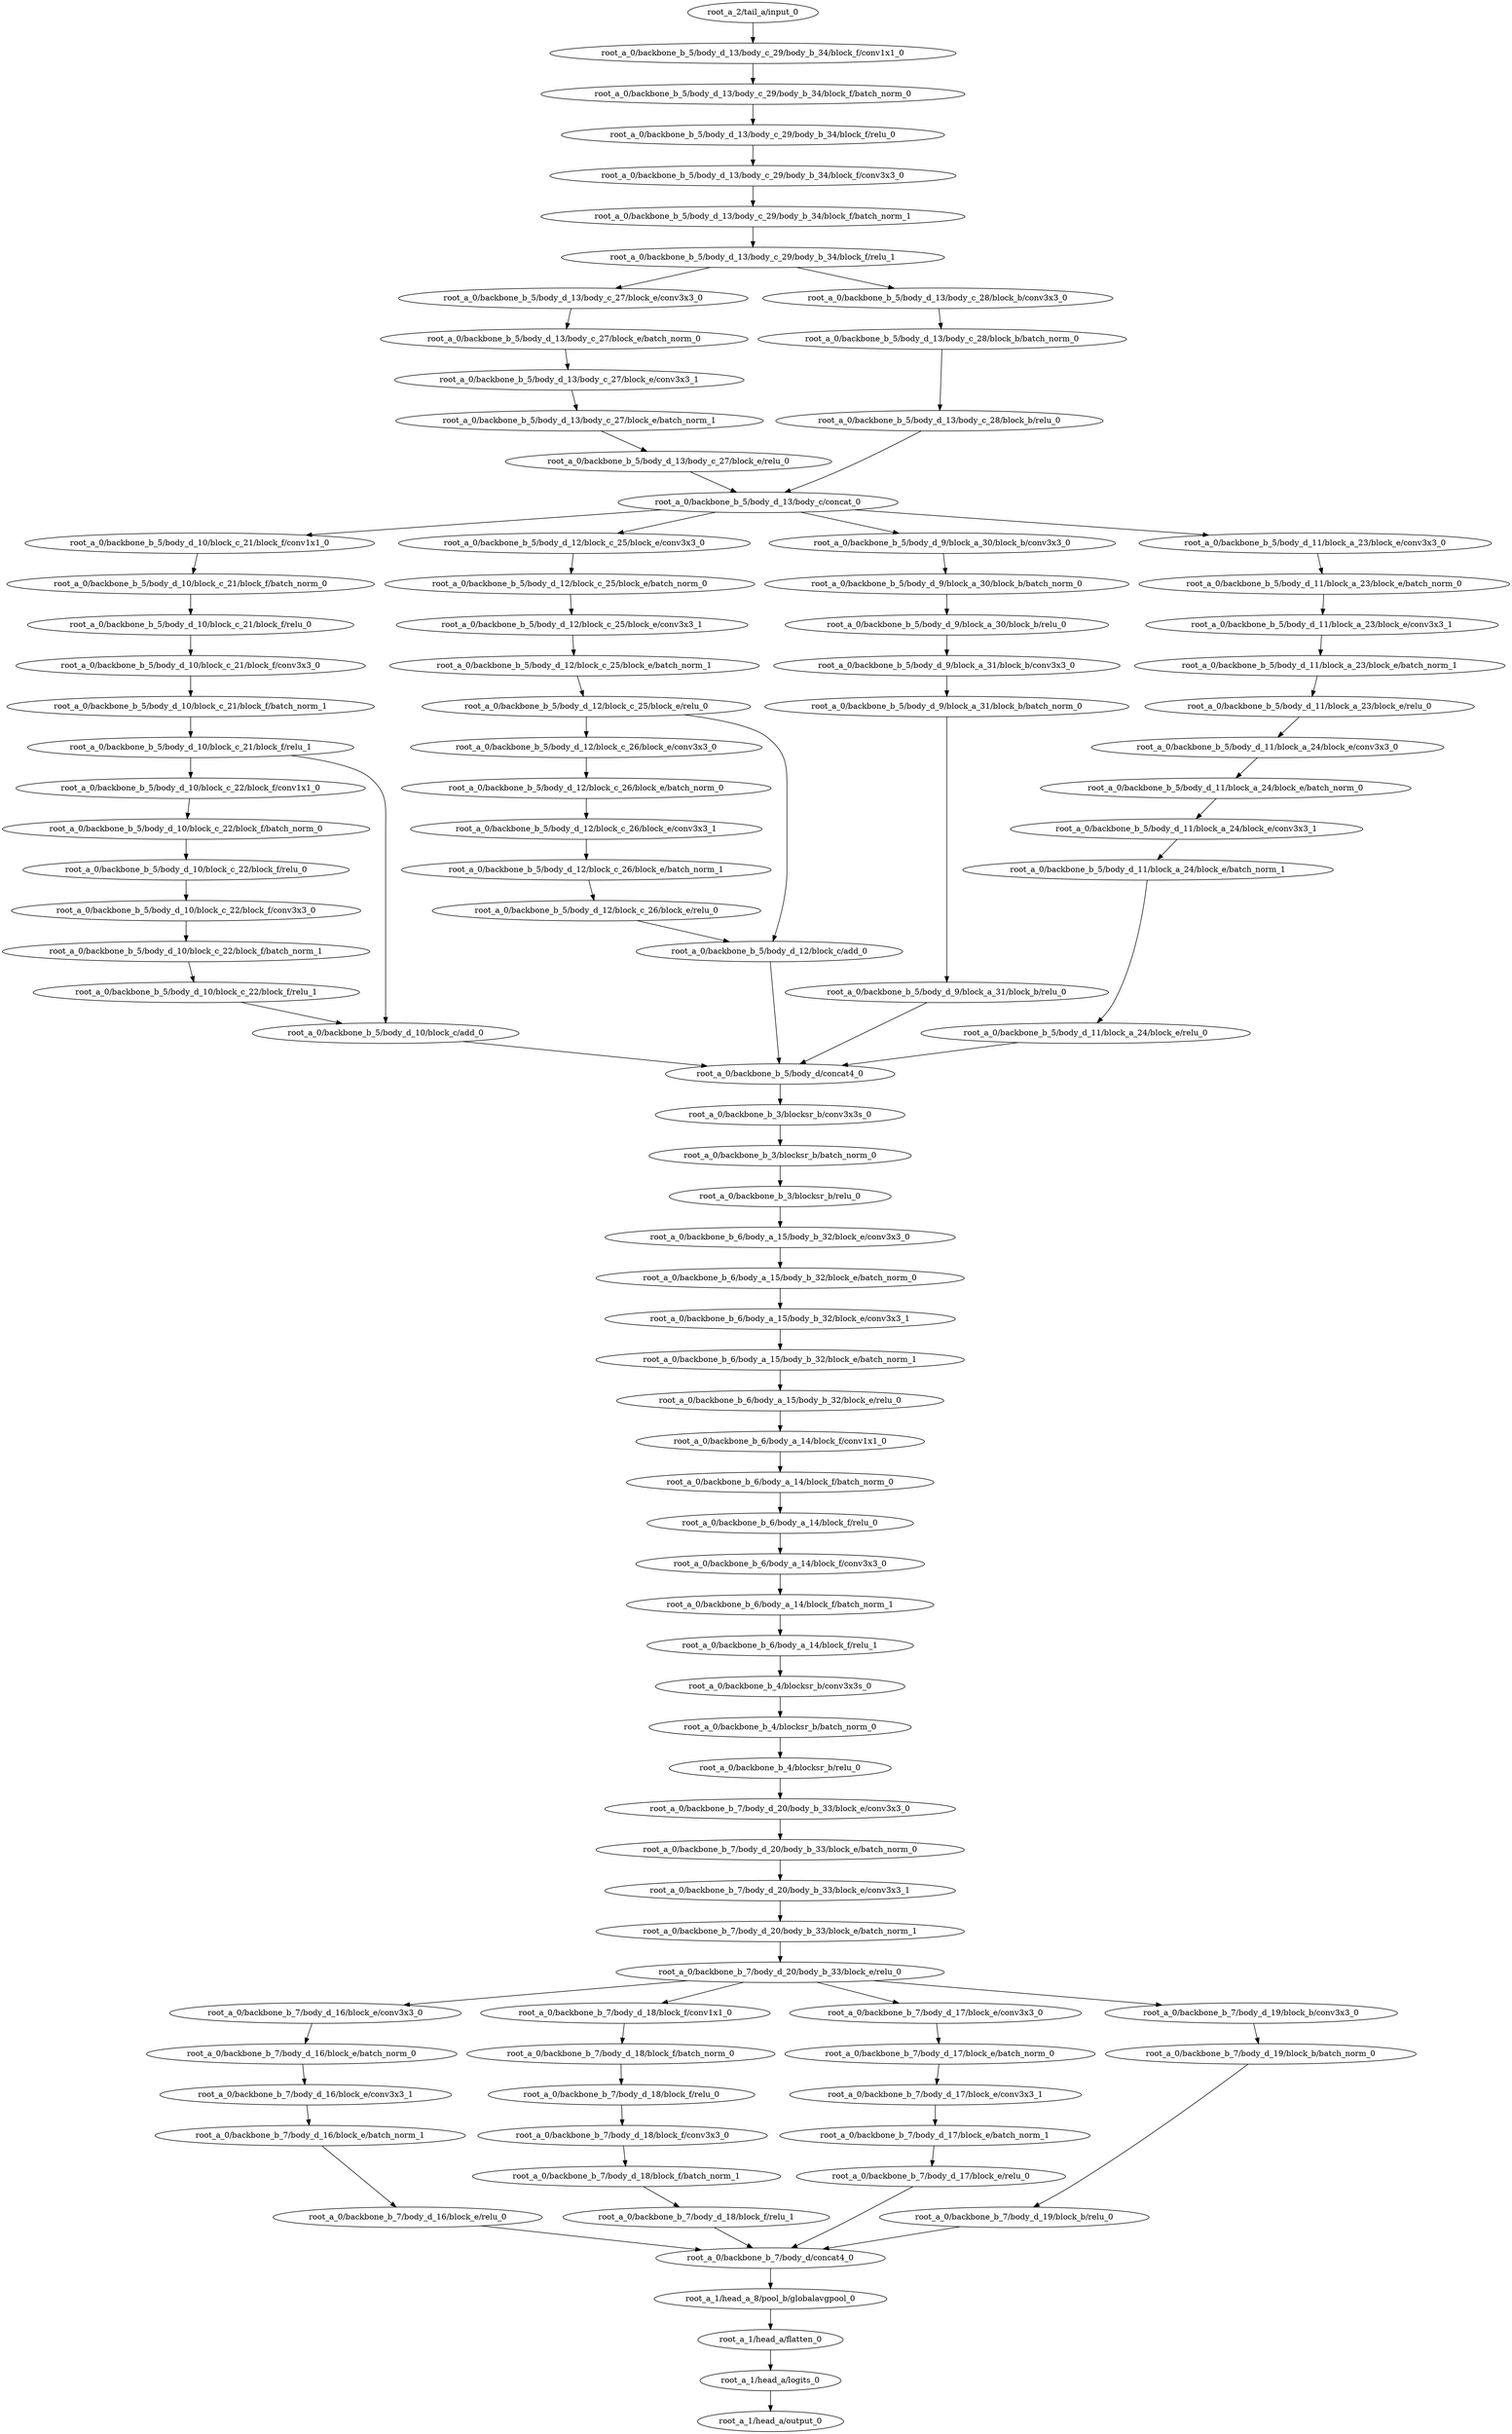 digraph root_a {
	"root_a_2/tail_a/input_0"
	"root_a_0/backbone_b_5/body_d_13/body_c_29/body_b_34/block_f/conv1x1_0"
	"root_a_0/backbone_b_5/body_d_13/body_c_29/body_b_34/block_f/batch_norm_0"
	"root_a_0/backbone_b_5/body_d_13/body_c_29/body_b_34/block_f/relu_0"
	"root_a_0/backbone_b_5/body_d_13/body_c_29/body_b_34/block_f/conv3x3_0"
	"root_a_0/backbone_b_5/body_d_13/body_c_29/body_b_34/block_f/batch_norm_1"
	"root_a_0/backbone_b_5/body_d_13/body_c_29/body_b_34/block_f/relu_1"
	"root_a_0/backbone_b_5/body_d_13/body_c_27/block_e/conv3x3_0"
	"root_a_0/backbone_b_5/body_d_13/body_c_27/block_e/batch_norm_0"
	"root_a_0/backbone_b_5/body_d_13/body_c_27/block_e/conv3x3_1"
	"root_a_0/backbone_b_5/body_d_13/body_c_27/block_e/batch_norm_1"
	"root_a_0/backbone_b_5/body_d_13/body_c_27/block_e/relu_0"
	"root_a_0/backbone_b_5/body_d_13/body_c_28/block_b/conv3x3_0"
	"root_a_0/backbone_b_5/body_d_13/body_c_28/block_b/batch_norm_0"
	"root_a_0/backbone_b_5/body_d_13/body_c_28/block_b/relu_0"
	"root_a_0/backbone_b_5/body_d_13/body_c/concat_0"
	"root_a_0/backbone_b_5/body_d_10/block_c_21/block_f/conv1x1_0"
	"root_a_0/backbone_b_5/body_d_10/block_c_21/block_f/batch_norm_0"
	"root_a_0/backbone_b_5/body_d_10/block_c_21/block_f/relu_0"
	"root_a_0/backbone_b_5/body_d_10/block_c_21/block_f/conv3x3_0"
	"root_a_0/backbone_b_5/body_d_10/block_c_21/block_f/batch_norm_1"
	"root_a_0/backbone_b_5/body_d_10/block_c_21/block_f/relu_1"
	"root_a_0/backbone_b_5/body_d_10/block_c_22/block_f/conv1x1_0"
	"root_a_0/backbone_b_5/body_d_10/block_c_22/block_f/batch_norm_0"
	"root_a_0/backbone_b_5/body_d_10/block_c_22/block_f/relu_0"
	"root_a_0/backbone_b_5/body_d_10/block_c_22/block_f/conv3x3_0"
	"root_a_0/backbone_b_5/body_d_10/block_c_22/block_f/batch_norm_1"
	"root_a_0/backbone_b_5/body_d_10/block_c_22/block_f/relu_1"
	"root_a_0/backbone_b_5/body_d_10/block_c/add_0"
	"root_a_0/backbone_b_5/body_d_12/block_c_25/block_e/conv3x3_0"
	"root_a_0/backbone_b_5/body_d_12/block_c_25/block_e/batch_norm_0"
	"root_a_0/backbone_b_5/body_d_12/block_c_25/block_e/conv3x3_1"
	"root_a_0/backbone_b_5/body_d_12/block_c_25/block_e/batch_norm_1"
	"root_a_0/backbone_b_5/body_d_12/block_c_25/block_e/relu_0"
	"root_a_0/backbone_b_5/body_d_12/block_c_26/block_e/conv3x3_0"
	"root_a_0/backbone_b_5/body_d_12/block_c_26/block_e/batch_norm_0"
	"root_a_0/backbone_b_5/body_d_12/block_c_26/block_e/conv3x3_1"
	"root_a_0/backbone_b_5/body_d_12/block_c_26/block_e/batch_norm_1"
	"root_a_0/backbone_b_5/body_d_12/block_c_26/block_e/relu_0"
	"root_a_0/backbone_b_5/body_d_12/block_c/add_0"
	"root_a_0/backbone_b_5/body_d_9/block_a_30/block_b/conv3x3_0"
	"root_a_0/backbone_b_5/body_d_9/block_a_30/block_b/batch_norm_0"
	"root_a_0/backbone_b_5/body_d_9/block_a_30/block_b/relu_0"
	"root_a_0/backbone_b_5/body_d_9/block_a_31/block_b/conv3x3_0"
	"root_a_0/backbone_b_5/body_d_9/block_a_31/block_b/batch_norm_0"
	"root_a_0/backbone_b_5/body_d_9/block_a_31/block_b/relu_0"
	"root_a_0/backbone_b_5/body_d_11/block_a_23/block_e/conv3x3_0"
	"root_a_0/backbone_b_5/body_d_11/block_a_23/block_e/batch_norm_0"
	"root_a_0/backbone_b_5/body_d_11/block_a_23/block_e/conv3x3_1"
	"root_a_0/backbone_b_5/body_d_11/block_a_23/block_e/batch_norm_1"
	"root_a_0/backbone_b_5/body_d_11/block_a_23/block_e/relu_0"
	"root_a_0/backbone_b_5/body_d_11/block_a_24/block_e/conv3x3_0"
	"root_a_0/backbone_b_5/body_d_11/block_a_24/block_e/batch_norm_0"
	"root_a_0/backbone_b_5/body_d_11/block_a_24/block_e/conv3x3_1"
	"root_a_0/backbone_b_5/body_d_11/block_a_24/block_e/batch_norm_1"
	"root_a_0/backbone_b_5/body_d_11/block_a_24/block_e/relu_0"
	"root_a_0/backbone_b_5/body_d/concat4_0"
	"root_a_0/backbone_b_3/blocksr_b/conv3x3s_0"
	"root_a_0/backbone_b_3/blocksr_b/batch_norm_0"
	"root_a_0/backbone_b_3/blocksr_b/relu_0"
	"root_a_0/backbone_b_6/body_a_15/body_b_32/block_e/conv3x3_0"
	"root_a_0/backbone_b_6/body_a_15/body_b_32/block_e/batch_norm_0"
	"root_a_0/backbone_b_6/body_a_15/body_b_32/block_e/conv3x3_1"
	"root_a_0/backbone_b_6/body_a_15/body_b_32/block_e/batch_norm_1"
	"root_a_0/backbone_b_6/body_a_15/body_b_32/block_e/relu_0"
	"root_a_0/backbone_b_6/body_a_14/block_f/conv1x1_0"
	"root_a_0/backbone_b_6/body_a_14/block_f/batch_norm_0"
	"root_a_0/backbone_b_6/body_a_14/block_f/relu_0"
	"root_a_0/backbone_b_6/body_a_14/block_f/conv3x3_0"
	"root_a_0/backbone_b_6/body_a_14/block_f/batch_norm_1"
	"root_a_0/backbone_b_6/body_a_14/block_f/relu_1"
	"root_a_0/backbone_b_4/blocksr_b/conv3x3s_0"
	"root_a_0/backbone_b_4/blocksr_b/batch_norm_0"
	"root_a_0/backbone_b_4/blocksr_b/relu_0"
	"root_a_0/backbone_b_7/body_d_20/body_b_33/block_e/conv3x3_0"
	"root_a_0/backbone_b_7/body_d_20/body_b_33/block_e/batch_norm_0"
	"root_a_0/backbone_b_7/body_d_20/body_b_33/block_e/conv3x3_1"
	"root_a_0/backbone_b_7/body_d_20/body_b_33/block_e/batch_norm_1"
	"root_a_0/backbone_b_7/body_d_20/body_b_33/block_e/relu_0"
	"root_a_0/backbone_b_7/body_d_16/block_e/conv3x3_0"
	"root_a_0/backbone_b_7/body_d_16/block_e/batch_norm_0"
	"root_a_0/backbone_b_7/body_d_16/block_e/conv3x3_1"
	"root_a_0/backbone_b_7/body_d_16/block_e/batch_norm_1"
	"root_a_0/backbone_b_7/body_d_16/block_e/relu_0"
	"root_a_0/backbone_b_7/body_d_18/block_f/conv1x1_0"
	"root_a_0/backbone_b_7/body_d_18/block_f/batch_norm_0"
	"root_a_0/backbone_b_7/body_d_18/block_f/relu_0"
	"root_a_0/backbone_b_7/body_d_18/block_f/conv3x3_0"
	"root_a_0/backbone_b_7/body_d_18/block_f/batch_norm_1"
	"root_a_0/backbone_b_7/body_d_18/block_f/relu_1"
	"root_a_0/backbone_b_7/body_d_17/block_e/conv3x3_0"
	"root_a_0/backbone_b_7/body_d_17/block_e/batch_norm_0"
	"root_a_0/backbone_b_7/body_d_17/block_e/conv3x3_1"
	"root_a_0/backbone_b_7/body_d_17/block_e/batch_norm_1"
	"root_a_0/backbone_b_7/body_d_17/block_e/relu_0"
	"root_a_0/backbone_b_7/body_d_19/block_b/conv3x3_0"
	"root_a_0/backbone_b_7/body_d_19/block_b/batch_norm_0"
	"root_a_0/backbone_b_7/body_d_19/block_b/relu_0"
	"root_a_0/backbone_b_7/body_d/concat4_0"
	"root_a_1/head_a_8/pool_b/globalavgpool_0"
	"root_a_1/head_a/flatten_0"
	"root_a_1/head_a/logits_0"
	"root_a_1/head_a/output_0"

	"root_a_2/tail_a/input_0" -> "root_a_0/backbone_b_5/body_d_13/body_c_29/body_b_34/block_f/conv1x1_0"
	"root_a_0/backbone_b_5/body_d_13/body_c_29/body_b_34/block_f/conv1x1_0" -> "root_a_0/backbone_b_5/body_d_13/body_c_29/body_b_34/block_f/batch_norm_0"
	"root_a_0/backbone_b_5/body_d_13/body_c_29/body_b_34/block_f/batch_norm_0" -> "root_a_0/backbone_b_5/body_d_13/body_c_29/body_b_34/block_f/relu_0"
	"root_a_0/backbone_b_5/body_d_13/body_c_29/body_b_34/block_f/relu_0" -> "root_a_0/backbone_b_5/body_d_13/body_c_29/body_b_34/block_f/conv3x3_0"
	"root_a_0/backbone_b_5/body_d_13/body_c_29/body_b_34/block_f/conv3x3_0" -> "root_a_0/backbone_b_5/body_d_13/body_c_29/body_b_34/block_f/batch_norm_1"
	"root_a_0/backbone_b_5/body_d_13/body_c_29/body_b_34/block_f/batch_norm_1" -> "root_a_0/backbone_b_5/body_d_13/body_c_29/body_b_34/block_f/relu_1"
	"root_a_0/backbone_b_5/body_d_13/body_c_29/body_b_34/block_f/relu_1" -> "root_a_0/backbone_b_5/body_d_13/body_c_27/block_e/conv3x3_0"
	"root_a_0/backbone_b_5/body_d_13/body_c_27/block_e/conv3x3_0" -> "root_a_0/backbone_b_5/body_d_13/body_c_27/block_e/batch_norm_0"
	"root_a_0/backbone_b_5/body_d_13/body_c_27/block_e/batch_norm_0" -> "root_a_0/backbone_b_5/body_d_13/body_c_27/block_e/conv3x3_1"
	"root_a_0/backbone_b_5/body_d_13/body_c_27/block_e/conv3x3_1" -> "root_a_0/backbone_b_5/body_d_13/body_c_27/block_e/batch_norm_1"
	"root_a_0/backbone_b_5/body_d_13/body_c_27/block_e/batch_norm_1" -> "root_a_0/backbone_b_5/body_d_13/body_c_27/block_e/relu_0"
	"root_a_0/backbone_b_5/body_d_13/body_c_29/body_b_34/block_f/relu_1" -> "root_a_0/backbone_b_5/body_d_13/body_c_28/block_b/conv3x3_0"
	"root_a_0/backbone_b_5/body_d_13/body_c_28/block_b/conv3x3_0" -> "root_a_0/backbone_b_5/body_d_13/body_c_28/block_b/batch_norm_0"
	"root_a_0/backbone_b_5/body_d_13/body_c_28/block_b/batch_norm_0" -> "root_a_0/backbone_b_5/body_d_13/body_c_28/block_b/relu_0"
	"root_a_0/backbone_b_5/body_d_13/body_c_27/block_e/relu_0" -> "root_a_0/backbone_b_5/body_d_13/body_c/concat_0"
	"root_a_0/backbone_b_5/body_d_13/body_c_28/block_b/relu_0" -> "root_a_0/backbone_b_5/body_d_13/body_c/concat_0"
	"root_a_0/backbone_b_5/body_d_13/body_c/concat_0" -> "root_a_0/backbone_b_5/body_d_10/block_c_21/block_f/conv1x1_0"
	"root_a_0/backbone_b_5/body_d_10/block_c_21/block_f/conv1x1_0" -> "root_a_0/backbone_b_5/body_d_10/block_c_21/block_f/batch_norm_0"
	"root_a_0/backbone_b_5/body_d_10/block_c_21/block_f/batch_norm_0" -> "root_a_0/backbone_b_5/body_d_10/block_c_21/block_f/relu_0"
	"root_a_0/backbone_b_5/body_d_10/block_c_21/block_f/relu_0" -> "root_a_0/backbone_b_5/body_d_10/block_c_21/block_f/conv3x3_0"
	"root_a_0/backbone_b_5/body_d_10/block_c_21/block_f/conv3x3_0" -> "root_a_0/backbone_b_5/body_d_10/block_c_21/block_f/batch_norm_1"
	"root_a_0/backbone_b_5/body_d_10/block_c_21/block_f/batch_norm_1" -> "root_a_0/backbone_b_5/body_d_10/block_c_21/block_f/relu_1"
	"root_a_0/backbone_b_5/body_d_10/block_c_21/block_f/relu_1" -> "root_a_0/backbone_b_5/body_d_10/block_c_22/block_f/conv1x1_0"
	"root_a_0/backbone_b_5/body_d_10/block_c_22/block_f/conv1x1_0" -> "root_a_0/backbone_b_5/body_d_10/block_c_22/block_f/batch_norm_0"
	"root_a_0/backbone_b_5/body_d_10/block_c_22/block_f/batch_norm_0" -> "root_a_0/backbone_b_5/body_d_10/block_c_22/block_f/relu_0"
	"root_a_0/backbone_b_5/body_d_10/block_c_22/block_f/relu_0" -> "root_a_0/backbone_b_5/body_d_10/block_c_22/block_f/conv3x3_0"
	"root_a_0/backbone_b_5/body_d_10/block_c_22/block_f/conv3x3_0" -> "root_a_0/backbone_b_5/body_d_10/block_c_22/block_f/batch_norm_1"
	"root_a_0/backbone_b_5/body_d_10/block_c_22/block_f/batch_norm_1" -> "root_a_0/backbone_b_5/body_d_10/block_c_22/block_f/relu_1"
	"root_a_0/backbone_b_5/body_d_10/block_c_22/block_f/relu_1" -> "root_a_0/backbone_b_5/body_d_10/block_c/add_0"
	"root_a_0/backbone_b_5/body_d_10/block_c_21/block_f/relu_1" -> "root_a_0/backbone_b_5/body_d_10/block_c/add_0"
	"root_a_0/backbone_b_5/body_d_13/body_c/concat_0" -> "root_a_0/backbone_b_5/body_d_12/block_c_25/block_e/conv3x3_0"
	"root_a_0/backbone_b_5/body_d_12/block_c_25/block_e/conv3x3_0" -> "root_a_0/backbone_b_5/body_d_12/block_c_25/block_e/batch_norm_0"
	"root_a_0/backbone_b_5/body_d_12/block_c_25/block_e/batch_norm_0" -> "root_a_0/backbone_b_5/body_d_12/block_c_25/block_e/conv3x3_1"
	"root_a_0/backbone_b_5/body_d_12/block_c_25/block_e/conv3x3_1" -> "root_a_0/backbone_b_5/body_d_12/block_c_25/block_e/batch_norm_1"
	"root_a_0/backbone_b_5/body_d_12/block_c_25/block_e/batch_norm_1" -> "root_a_0/backbone_b_5/body_d_12/block_c_25/block_e/relu_0"
	"root_a_0/backbone_b_5/body_d_12/block_c_25/block_e/relu_0" -> "root_a_0/backbone_b_5/body_d_12/block_c_26/block_e/conv3x3_0"
	"root_a_0/backbone_b_5/body_d_12/block_c_26/block_e/conv3x3_0" -> "root_a_0/backbone_b_5/body_d_12/block_c_26/block_e/batch_norm_0"
	"root_a_0/backbone_b_5/body_d_12/block_c_26/block_e/batch_norm_0" -> "root_a_0/backbone_b_5/body_d_12/block_c_26/block_e/conv3x3_1"
	"root_a_0/backbone_b_5/body_d_12/block_c_26/block_e/conv3x3_1" -> "root_a_0/backbone_b_5/body_d_12/block_c_26/block_e/batch_norm_1"
	"root_a_0/backbone_b_5/body_d_12/block_c_26/block_e/batch_norm_1" -> "root_a_0/backbone_b_5/body_d_12/block_c_26/block_e/relu_0"
	"root_a_0/backbone_b_5/body_d_12/block_c_26/block_e/relu_0" -> "root_a_0/backbone_b_5/body_d_12/block_c/add_0"
	"root_a_0/backbone_b_5/body_d_12/block_c_25/block_e/relu_0" -> "root_a_0/backbone_b_5/body_d_12/block_c/add_0"
	"root_a_0/backbone_b_5/body_d_13/body_c/concat_0" -> "root_a_0/backbone_b_5/body_d_9/block_a_30/block_b/conv3x3_0"
	"root_a_0/backbone_b_5/body_d_9/block_a_30/block_b/conv3x3_0" -> "root_a_0/backbone_b_5/body_d_9/block_a_30/block_b/batch_norm_0"
	"root_a_0/backbone_b_5/body_d_9/block_a_30/block_b/batch_norm_0" -> "root_a_0/backbone_b_5/body_d_9/block_a_30/block_b/relu_0"
	"root_a_0/backbone_b_5/body_d_9/block_a_30/block_b/relu_0" -> "root_a_0/backbone_b_5/body_d_9/block_a_31/block_b/conv3x3_0"
	"root_a_0/backbone_b_5/body_d_9/block_a_31/block_b/conv3x3_0" -> "root_a_0/backbone_b_5/body_d_9/block_a_31/block_b/batch_norm_0"
	"root_a_0/backbone_b_5/body_d_9/block_a_31/block_b/batch_norm_0" -> "root_a_0/backbone_b_5/body_d_9/block_a_31/block_b/relu_0"
	"root_a_0/backbone_b_5/body_d_13/body_c/concat_0" -> "root_a_0/backbone_b_5/body_d_11/block_a_23/block_e/conv3x3_0"
	"root_a_0/backbone_b_5/body_d_11/block_a_23/block_e/conv3x3_0" -> "root_a_0/backbone_b_5/body_d_11/block_a_23/block_e/batch_norm_0"
	"root_a_0/backbone_b_5/body_d_11/block_a_23/block_e/batch_norm_0" -> "root_a_0/backbone_b_5/body_d_11/block_a_23/block_e/conv3x3_1"
	"root_a_0/backbone_b_5/body_d_11/block_a_23/block_e/conv3x3_1" -> "root_a_0/backbone_b_5/body_d_11/block_a_23/block_e/batch_norm_1"
	"root_a_0/backbone_b_5/body_d_11/block_a_23/block_e/batch_norm_1" -> "root_a_0/backbone_b_5/body_d_11/block_a_23/block_e/relu_0"
	"root_a_0/backbone_b_5/body_d_11/block_a_23/block_e/relu_0" -> "root_a_0/backbone_b_5/body_d_11/block_a_24/block_e/conv3x3_0"
	"root_a_0/backbone_b_5/body_d_11/block_a_24/block_e/conv3x3_0" -> "root_a_0/backbone_b_5/body_d_11/block_a_24/block_e/batch_norm_0"
	"root_a_0/backbone_b_5/body_d_11/block_a_24/block_e/batch_norm_0" -> "root_a_0/backbone_b_5/body_d_11/block_a_24/block_e/conv3x3_1"
	"root_a_0/backbone_b_5/body_d_11/block_a_24/block_e/conv3x3_1" -> "root_a_0/backbone_b_5/body_d_11/block_a_24/block_e/batch_norm_1"
	"root_a_0/backbone_b_5/body_d_11/block_a_24/block_e/batch_norm_1" -> "root_a_0/backbone_b_5/body_d_11/block_a_24/block_e/relu_0"
	"root_a_0/backbone_b_5/body_d_10/block_c/add_0" -> "root_a_0/backbone_b_5/body_d/concat4_0"
	"root_a_0/backbone_b_5/body_d_12/block_c/add_0" -> "root_a_0/backbone_b_5/body_d/concat4_0"
	"root_a_0/backbone_b_5/body_d_9/block_a_31/block_b/relu_0" -> "root_a_0/backbone_b_5/body_d/concat4_0"
	"root_a_0/backbone_b_5/body_d_11/block_a_24/block_e/relu_0" -> "root_a_0/backbone_b_5/body_d/concat4_0"
	"root_a_0/backbone_b_5/body_d/concat4_0" -> "root_a_0/backbone_b_3/blocksr_b/conv3x3s_0"
	"root_a_0/backbone_b_3/blocksr_b/conv3x3s_0" -> "root_a_0/backbone_b_3/blocksr_b/batch_norm_0"
	"root_a_0/backbone_b_3/blocksr_b/batch_norm_0" -> "root_a_0/backbone_b_3/blocksr_b/relu_0"
	"root_a_0/backbone_b_3/blocksr_b/relu_0" -> "root_a_0/backbone_b_6/body_a_15/body_b_32/block_e/conv3x3_0"
	"root_a_0/backbone_b_6/body_a_15/body_b_32/block_e/conv3x3_0" -> "root_a_0/backbone_b_6/body_a_15/body_b_32/block_e/batch_norm_0"
	"root_a_0/backbone_b_6/body_a_15/body_b_32/block_e/batch_norm_0" -> "root_a_0/backbone_b_6/body_a_15/body_b_32/block_e/conv3x3_1"
	"root_a_0/backbone_b_6/body_a_15/body_b_32/block_e/conv3x3_1" -> "root_a_0/backbone_b_6/body_a_15/body_b_32/block_e/batch_norm_1"
	"root_a_0/backbone_b_6/body_a_15/body_b_32/block_e/batch_norm_1" -> "root_a_0/backbone_b_6/body_a_15/body_b_32/block_e/relu_0"
	"root_a_0/backbone_b_6/body_a_15/body_b_32/block_e/relu_0" -> "root_a_0/backbone_b_6/body_a_14/block_f/conv1x1_0"
	"root_a_0/backbone_b_6/body_a_14/block_f/conv1x1_0" -> "root_a_0/backbone_b_6/body_a_14/block_f/batch_norm_0"
	"root_a_0/backbone_b_6/body_a_14/block_f/batch_norm_0" -> "root_a_0/backbone_b_6/body_a_14/block_f/relu_0"
	"root_a_0/backbone_b_6/body_a_14/block_f/relu_0" -> "root_a_0/backbone_b_6/body_a_14/block_f/conv3x3_0"
	"root_a_0/backbone_b_6/body_a_14/block_f/conv3x3_0" -> "root_a_0/backbone_b_6/body_a_14/block_f/batch_norm_1"
	"root_a_0/backbone_b_6/body_a_14/block_f/batch_norm_1" -> "root_a_0/backbone_b_6/body_a_14/block_f/relu_1"
	"root_a_0/backbone_b_6/body_a_14/block_f/relu_1" -> "root_a_0/backbone_b_4/blocksr_b/conv3x3s_0"
	"root_a_0/backbone_b_4/blocksr_b/conv3x3s_0" -> "root_a_0/backbone_b_4/blocksr_b/batch_norm_0"
	"root_a_0/backbone_b_4/blocksr_b/batch_norm_0" -> "root_a_0/backbone_b_4/blocksr_b/relu_0"
	"root_a_0/backbone_b_4/blocksr_b/relu_0" -> "root_a_0/backbone_b_7/body_d_20/body_b_33/block_e/conv3x3_0"
	"root_a_0/backbone_b_7/body_d_20/body_b_33/block_e/conv3x3_0" -> "root_a_0/backbone_b_7/body_d_20/body_b_33/block_e/batch_norm_0"
	"root_a_0/backbone_b_7/body_d_20/body_b_33/block_e/batch_norm_0" -> "root_a_0/backbone_b_7/body_d_20/body_b_33/block_e/conv3x3_1"
	"root_a_0/backbone_b_7/body_d_20/body_b_33/block_e/conv3x3_1" -> "root_a_0/backbone_b_7/body_d_20/body_b_33/block_e/batch_norm_1"
	"root_a_0/backbone_b_7/body_d_20/body_b_33/block_e/batch_norm_1" -> "root_a_0/backbone_b_7/body_d_20/body_b_33/block_e/relu_0"
	"root_a_0/backbone_b_7/body_d_20/body_b_33/block_e/relu_0" -> "root_a_0/backbone_b_7/body_d_16/block_e/conv3x3_0"
	"root_a_0/backbone_b_7/body_d_16/block_e/conv3x3_0" -> "root_a_0/backbone_b_7/body_d_16/block_e/batch_norm_0"
	"root_a_0/backbone_b_7/body_d_16/block_e/batch_norm_0" -> "root_a_0/backbone_b_7/body_d_16/block_e/conv3x3_1"
	"root_a_0/backbone_b_7/body_d_16/block_e/conv3x3_1" -> "root_a_0/backbone_b_7/body_d_16/block_e/batch_norm_1"
	"root_a_0/backbone_b_7/body_d_16/block_e/batch_norm_1" -> "root_a_0/backbone_b_7/body_d_16/block_e/relu_0"
	"root_a_0/backbone_b_7/body_d_20/body_b_33/block_e/relu_0" -> "root_a_0/backbone_b_7/body_d_18/block_f/conv1x1_0"
	"root_a_0/backbone_b_7/body_d_18/block_f/conv1x1_0" -> "root_a_0/backbone_b_7/body_d_18/block_f/batch_norm_0"
	"root_a_0/backbone_b_7/body_d_18/block_f/batch_norm_0" -> "root_a_0/backbone_b_7/body_d_18/block_f/relu_0"
	"root_a_0/backbone_b_7/body_d_18/block_f/relu_0" -> "root_a_0/backbone_b_7/body_d_18/block_f/conv3x3_0"
	"root_a_0/backbone_b_7/body_d_18/block_f/conv3x3_0" -> "root_a_0/backbone_b_7/body_d_18/block_f/batch_norm_1"
	"root_a_0/backbone_b_7/body_d_18/block_f/batch_norm_1" -> "root_a_0/backbone_b_7/body_d_18/block_f/relu_1"
	"root_a_0/backbone_b_7/body_d_20/body_b_33/block_e/relu_0" -> "root_a_0/backbone_b_7/body_d_17/block_e/conv3x3_0"
	"root_a_0/backbone_b_7/body_d_17/block_e/conv3x3_0" -> "root_a_0/backbone_b_7/body_d_17/block_e/batch_norm_0"
	"root_a_0/backbone_b_7/body_d_17/block_e/batch_norm_0" -> "root_a_0/backbone_b_7/body_d_17/block_e/conv3x3_1"
	"root_a_0/backbone_b_7/body_d_17/block_e/conv3x3_1" -> "root_a_0/backbone_b_7/body_d_17/block_e/batch_norm_1"
	"root_a_0/backbone_b_7/body_d_17/block_e/batch_norm_1" -> "root_a_0/backbone_b_7/body_d_17/block_e/relu_0"
	"root_a_0/backbone_b_7/body_d_20/body_b_33/block_e/relu_0" -> "root_a_0/backbone_b_7/body_d_19/block_b/conv3x3_0"
	"root_a_0/backbone_b_7/body_d_19/block_b/conv3x3_0" -> "root_a_0/backbone_b_7/body_d_19/block_b/batch_norm_0"
	"root_a_0/backbone_b_7/body_d_19/block_b/batch_norm_0" -> "root_a_0/backbone_b_7/body_d_19/block_b/relu_0"
	"root_a_0/backbone_b_7/body_d_16/block_e/relu_0" -> "root_a_0/backbone_b_7/body_d/concat4_0"
	"root_a_0/backbone_b_7/body_d_18/block_f/relu_1" -> "root_a_0/backbone_b_7/body_d/concat4_0"
	"root_a_0/backbone_b_7/body_d_17/block_e/relu_0" -> "root_a_0/backbone_b_7/body_d/concat4_0"
	"root_a_0/backbone_b_7/body_d_19/block_b/relu_0" -> "root_a_0/backbone_b_7/body_d/concat4_0"
	"root_a_0/backbone_b_7/body_d/concat4_0" -> "root_a_1/head_a_8/pool_b/globalavgpool_0"
	"root_a_1/head_a_8/pool_b/globalavgpool_0" -> "root_a_1/head_a/flatten_0"
	"root_a_1/head_a/flatten_0" -> "root_a_1/head_a/logits_0"
	"root_a_1/head_a/logits_0" -> "root_a_1/head_a/output_0"

}